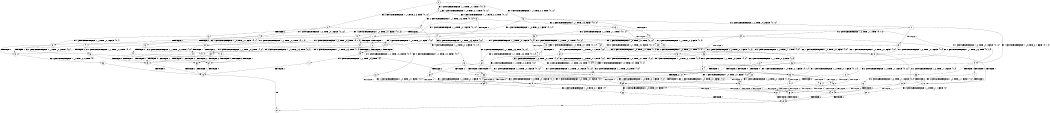 digraph BCG {
size = "7, 10.5";
center = TRUE;
node [shape = circle];
0 [peripheries = 2];
0 -> 1 [label = "EX !1 !ATOMIC_EXCH_BRANCH (1, +0, TRUE, +0, 1, TRUE) !{0, 1, 2}"];
0 -> 2 [label = "EX !2 !ATOMIC_EXCH_BRANCH (1, +1, TRUE, +0, 3, TRUE) !{0, 1, 2}"];
0 -> 3 [label = "EX !0 !ATOMIC_EXCH_BRANCH (1, +1, TRUE, +0, 2, TRUE) !{0, 1, 2}"];
1 -> 4 [label = "EX !2 !ATOMIC_EXCH_BRANCH (1, +1, TRUE, +0, 3, TRUE) !{0, 1, 2}"];
1 -> 5 [label = "EX !0 !ATOMIC_EXCH_BRANCH (1, +1, TRUE, +0, 2, TRUE) !{0, 1, 2}"];
1 -> 1 [label = "EX !1 !ATOMIC_EXCH_BRANCH (1, +0, TRUE, +0, 1, TRUE) !{0, 1, 2}"];
2 -> 6 [label = "TERMINATE !2"];
2 -> 7 [label = "EX !1 !ATOMIC_EXCH_BRANCH (1, +0, TRUE, +0, 1, FALSE) !{0, 1, 2}"];
2 -> 8 [label = "EX !0 !ATOMIC_EXCH_BRANCH (1, +1, TRUE, +0, 2, FALSE) !{0, 1, 2}"];
3 -> 9 [label = "TERMINATE !0"];
3 -> 10 [label = "EX !1 !ATOMIC_EXCH_BRANCH (1, +0, TRUE, +0, 1, FALSE) !{0, 1, 2}"];
3 -> 11 [label = "EX !2 !ATOMIC_EXCH_BRANCH (1, +1, TRUE, +0, 3, FALSE) !{0, 1, 2}"];
4 -> 12 [label = "TERMINATE !2"];
4 -> 13 [label = "EX !0 !ATOMIC_EXCH_BRANCH (1, +1, TRUE, +0, 2, FALSE) !{0, 1, 2}"];
4 -> 7 [label = "EX !1 !ATOMIC_EXCH_BRANCH (1, +0, TRUE, +0, 1, FALSE) !{0, 1, 2}"];
5 -> 14 [label = "TERMINATE !0"];
5 -> 15 [label = "EX !2 !ATOMIC_EXCH_BRANCH (1, +1, TRUE, +0, 3, FALSE) !{0, 1, 2}"];
5 -> 10 [label = "EX !1 !ATOMIC_EXCH_BRANCH (1, +0, TRUE, +0, 1, FALSE) !{0, 1, 2}"];
6 -> 16 [label = "EX !1 !ATOMIC_EXCH_BRANCH (1, +0, TRUE, +0, 1, FALSE) !{0, 1}"];
6 -> 17 [label = "EX !0 !ATOMIC_EXCH_BRANCH (1, +1, TRUE, +0, 2, FALSE) !{0, 1}"];
7 -> 18 [label = "TERMINATE !1"];
7 -> 19 [label = "TERMINATE !2"];
7 -> 20 [label = "EX !0 !ATOMIC_EXCH_BRANCH (1, +1, TRUE, +0, 2, TRUE) !{0, 1, 2}"];
8 -> 21 [label = "TERMINATE !2"];
8 -> 22 [label = "TERMINATE !0"];
8 -> 23 [label = "EX !1 !ATOMIC_EXCH_BRANCH (1, +0, TRUE, +0, 1, FALSE) !{0, 1, 2}"];
9 -> 24 [label = "EX !1 !ATOMIC_EXCH_BRANCH (1, +0, TRUE, +0, 1, FALSE) !{1, 2}"];
9 -> 25 [label = "EX !2 !ATOMIC_EXCH_BRANCH (1, +1, TRUE, +0, 3, FALSE) !{1, 2}"];
10 -> 26 [label = "TERMINATE !1"];
10 -> 27 [label = "TERMINATE !0"];
10 -> 20 [label = "EX !2 !ATOMIC_EXCH_BRANCH (1, +1, TRUE, +0, 3, TRUE) !{0, 1, 2}"];
11 -> 28 [label = "TERMINATE !0"];
11 -> 29 [label = "EX !1 !ATOMIC_EXCH_BRANCH (1, +0, TRUE, +0, 1, FALSE) !{0, 1, 2}"];
11 -> 30 [label = "EX !2 !ATOMIC_EXCH_BRANCH (1, +0, TRUE, +1, 1, TRUE) !{0, 1, 2}"];
12 -> 31 [label = "EX !0 !ATOMIC_EXCH_BRANCH (1, +1, TRUE, +0, 2, FALSE) !{0, 1}"];
12 -> 16 [label = "EX !1 !ATOMIC_EXCH_BRANCH (1, +0, TRUE, +0, 1, FALSE) !{0, 1}"];
13 -> 32 [label = "TERMINATE !2"];
13 -> 33 [label = "TERMINATE !0"];
13 -> 23 [label = "EX !1 !ATOMIC_EXCH_BRANCH (1, +0, TRUE, +0, 1, FALSE) !{0, 1, 2}"];
14 -> 34 [label = "EX !2 !ATOMIC_EXCH_BRANCH (1, +1, TRUE, +0, 3, FALSE) !{1, 2}"];
14 -> 24 [label = "EX !1 !ATOMIC_EXCH_BRANCH (1, +0, TRUE, +0, 1, FALSE) !{1, 2}"];
15 -> 35 [label = "TERMINATE !0"];
15 -> 36 [label = "EX !2 !ATOMIC_EXCH_BRANCH (1, +0, TRUE, +1, 1, TRUE) !{0, 1, 2}"];
15 -> 29 [label = "EX !1 !ATOMIC_EXCH_BRANCH (1, +0, TRUE, +0, 1, FALSE) !{0, 1, 2}"];
16 -> 37 [label = "TERMINATE !1"];
16 -> 38 [label = "EX !0 !ATOMIC_EXCH_BRANCH (1, +1, TRUE, +0, 2, TRUE) !{0, 1}"];
17 -> 39 [label = "TERMINATE !0"];
17 -> 40 [label = "EX !1 !ATOMIC_EXCH_BRANCH (1, +0, TRUE, +0, 1, FALSE) !{0, 1}"];
18 -> 37 [label = "TERMINATE !2"];
18 -> 41 [label = "EX !0 !ATOMIC_EXCH_BRANCH (1, +1, TRUE, +0, 2, TRUE) !{0, 2}"];
19 -> 37 [label = "TERMINATE !1"];
19 -> 38 [label = "EX !0 !ATOMIC_EXCH_BRANCH (1, +1, TRUE, +0, 2, TRUE) !{0, 1}"];
20 -> 42 [label = "TERMINATE !1"];
20 -> 43 [label = "TERMINATE !2"];
20 -> 44 [label = "TERMINATE !0"];
21 -> 39 [label = "TERMINATE !0"];
21 -> 40 [label = "EX !1 !ATOMIC_EXCH_BRANCH (1, +0, TRUE, +0, 1, FALSE) !{0, 1}"];
22 -> 39 [label = "TERMINATE !2"];
22 -> 45 [label = "EX !1 !ATOMIC_EXCH_BRANCH (1, +0, TRUE, +0, 1, FALSE) !{1, 2}"];
23 -> 46 [label = "TERMINATE !1"];
23 -> 47 [label = "TERMINATE !2"];
23 -> 48 [label = "TERMINATE !0"];
24 -> 49 [label = "TERMINATE !1"];
24 -> 50 [label = "EX !2 !ATOMIC_EXCH_BRANCH (1, +1, TRUE, +0, 3, TRUE) !{1, 2}"];
25 -> 51 [label = "EX !1 !ATOMIC_EXCH_BRANCH (1, +0, TRUE, +0, 1, FALSE) !{1, 2}"];
25 -> 52 [label = "EX !2 !ATOMIC_EXCH_BRANCH (1, +0, TRUE, +1, 1, TRUE) !{1, 2}"];
26 -> 49 [label = "TERMINATE !0"];
26 -> 41 [label = "EX !2 !ATOMIC_EXCH_BRANCH (1, +1, TRUE, +0, 3, TRUE) !{0, 2}"];
27 -> 49 [label = "TERMINATE !1"];
27 -> 50 [label = "EX !2 !ATOMIC_EXCH_BRANCH (1, +1, TRUE, +0, 3, TRUE) !{1, 2}"];
28 -> 51 [label = "EX !1 !ATOMIC_EXCH_BRANCH (1, +0, TRUE, +0, 1, FALSE) !{1, 2}"];
28 -> 52 [label = "EX !2 !ATOMIC_EXCH_BRANCH (1, +0, TRUE, +1, 1, TRUE) !{1, 2}"];
29 -> 53 [label = "TERMINATE !1"];
29 -> 54 [label = "TERMINATE !0"];
29 -> 55 [label = "EX !2 !ATOMIC_EXCH_BRANCH (1, +0, TRUE, +1, 1, FALSE) !{0, 1, 2}"];
30 -> 56 [label = "TERMINATE !0"];
30 -> 57 [label = "EX !1 !ATOMIC_EXCH_BRANCH (1, +0, TRUE, +0, 1, TRUE) !{0, 1, 2}"];
30 -> 58 [label = "EX !2 !ATOMIC_EXCH_BRANCH (1, +1, TRUE, +0, 3, TRUE) !{0, 1, 2}"];
31 -> 59 [label = "TERMINATE !0"];
31 -> 40 [label = "EX !1 !ATOMIC_EXCH_BRANCH (1, +0, TRUE, +0, 1, FALSE) !{0, 1}"];
32 -> 59 [label = "TERMINATE !0"];
32 -> 40 [label = "EX !1 !ATOMIC_EXCH_BRANCH (1, +0, TRUE, +0, 1, FALSE) !{0, 1}"];
33 -> 59 [label = "TERMINATE !2"];
33 -> 45 [label = "EX !1 !ATOMIC_EXCH_BRANCH (1, +0, TRUE, +0, 1, FALSE) !{1, 2}"];
34 -> 60 [label = "EX !2 !ATOMIC_EXCH_BRANCH (1, +0, TRUE, +1, 1, TRUE) !{1, 2}"];
34 -> 51 [label = "EX !1 !ATOMIC_EXCH_BRANCH (1, +0, TRUE, +0, 1, FALSE) !{1, 2}"];
35 -> 60 [label = "EX !2 !ATOMIC_EXCH_BRANCH (1, +0, TRUE, +1, 1, TRUE) !{1, 2}"];
35 -> 51 [label = "EX !1 !ATOMIC_EXCH_BRANCH (1, +0, TRUE, +0, 1, FALSE) !{1, 2}"];
36 -> 61 [label = "TERMINATE !0"];
36 -> 62 [label = "EX !2 !ATOMIC_EXCH_BRANCH (1, +1, TRUE, +0, 3, TRUE) !{0, 1, 2}"];
36 -> 57 [label = "EX !1 !ATOMIC_EXCH_BRANCH (1, +0, TRUE, +0, 1, TRUE) !{0, 1, 2}"];
37 -> 63 [label = "EX !0 !ATOMIC_EXCH_BRANCH (1, +1, TRUE, +0, 2, TRUE) !{0}"];
38 -> 64 [label = "TERMINATE !1"];
38 -> 65 [label = "TERMINATE !0"];
39 -> 66 [label = "EX !1 !ATOMIC_EXCH_BRANCH (1, +0, TRUE, +0, 1, FALSE) !{1}"];
40 -> 67 [label = "TERMINATE !1"];
40 -> 68 [label = "TERMINATE !0"];
41 -> 64 [label = "TERMINATE !2"];
41 -> 69 [label = "TERMINATE !0"];
42 -> 64 [label = "TERMINATE !2"];
42 -> 69 [label = "TERMINATE !0"];
43 -> 64 [label = "TERMINATE !1"];
43 -> 65 [label = "TERMINATE !0"];
44 -> 69 [label = "TERMINATE !1"];
44 -> 65 [label = "TERMINATE !2"];
45 -> 70 [label = "TERMINATE !1"];
45 -> 68 [label = "TERMINATE !2"];
46 -> 67 [label = "TERMINATE !2"];
46 -> 70 [label = "TERMINATE !0"];
47 -> 67 [label = "TERMINATE !1"];
47 -> 68 [label = "TERMINATE !0"];
48 -> 70 [label = "TERMINATE !1"];
48 -> 68 [label = "TERMINATE !2"];
49 -> 71 [label = "EX !2 !ATOMIC_EXCH_BRANCH (1, +1, TRUE, +0, 3, TRUE) !{2}"];
50 -> 69 [label = "TERMINATE !1"];
50 -> 65 [label = "TERMINATE !2"];
51 -> 72 [label = "TERMINATE !1"];
51 -> 73 [label = "EX !2 !ATOMIC_EXCH_BRANCH (1, +0, TRUE, +1, 1, FALSE) !{1, 2}"];
52 -> 74 [label = "EX !1 !ATOMIC_EXCH_BRANCH (1, +0, TRUE, +0, 1, TRUE) !{1, 2}"];
52 -> 75 [label = "EX !2 !ATOMIC_EXCH_BRANCH (1, +1, TRUE, +0, 3, TRUE) !{1, 2}"];
53 -> 72 [label = "TERMINATE !0"];
53 -> 76 [label = "EX !2 !ATOMIC_EXCH_BRANCH (1, +0, TRUE, +1, 1, FALSE) !{0, 2}"];
54 -> 72 [label = "TERMINATE !1"];
54 -> 73 [label = "EX !2 !ATOMIC_EXCH_BRANCH (1, +0, TRUE, +1, 1, FALSE) !{1, 2}"];
55 -> 46 [label = "TERMINATE !1"];
55 -> 47 [label = "TERMINATE !2"];
55 -> 48 [label = "TERMINATE !0"];
56 -> 74 [label = "EX !1 !ATOMIC_EXCH_BRANCH (1, +0, TRUE, +0, 1, TRUE) !{1, 2}"];
56 -> 75 [label = "EX !2 !ATOMIC_EXCH_BRANCH (1, +1, TRUE, +0, 3, TRUE) !{1, 2}"];
57 -> 61 [label = "TERMINATE !0"];
57 -> 62 [label = "EX !2 !ATOMIC_EXCH_BRANCH (1, +1, TRUE, +0, 3, TRUE) !{0, 1, 2}"];
57 -> 57 [label = "EX !1 !ATOMIC_EXCH_BRANCH (1, +0, TRUE, +0, 1, TRUE) !{0, 1, 2}"];
58 -> 21 [label = "TERMINATE !2"];
58 -> 22 [label = "TERMINATE !0"];
58 -> 23 [label = "EX !1 !ATOMIC_EXCH_BRANCH (1, +0, TRUE, +0, 1, FALSE) !{0, 1, 2}"];
59 -> 66 [label = "EX !1 !ATOMIC_EXCH_BRANCH (1, +0, TRUE, +0, 1, FALSE) !{1}"];
60 -> 77 [label = "EX !2 !ATOMIC_EXCH_BRANCH (1, +1, TRUE, +0, 3, TRUE) !{1, 2}"];
60 -> 74 [label = "EX !1 !ATOMIC_EXCH_BRANCH (1, +0, TRUE, +0, 1, TRUE) !{1, 2}"];
61 -> 77 [label = "EX !2 !ATOMIC_EXCH_BRANCH (1, +1, TRUE, +0, 3, TRUE) !{1, 2}"];
61 -> 74 [label = "EX !1 !ATOMIC_EXCH_BRANCH (1, +0, TRUE, +0, 1, TRUE) !{1, 2}"];
62 -> 32 [label = "TERMINATE !2"];
62 -> 33 [label = "TERMINATE !0"];
62 -> 23 [label = "EX !1 !ATOMIC_EXCH_BRANCH (1, +0, TRUE, +0, 1, FALSE) !{0, 1, 2}"];
63 -> 78 [label = "TERMINATE !0"];
64 -> 78 [label = "TERMINATE !0"];
65 -> 78 [label = "TERMINATE !1"];
66 -> 79 [label = "TERMINATE !1"];
67 -> 79 [label = "TERMINATE !0"];
68 -> 79 [label = "TERMINATE !1"];
69 -> 78 [label = "TERMINATE !2"];
70 -> 79 [label = "TERMINATE !2"];
71 -> 78 [label = "TERMINATE !2"];
72 -> 80 [label = "EX !2 !ATOMIC_EXCH_BRANCH (1, +0, TRUE, +1, 1, FALSE) !{2}"];
73 -> 70 [label = "TERMINATE !1"];
73 -> 68 [label = "TERMINATE !2"];
74 -> 77 [label = "EX !2 !ATOMIC_EXCH_BRANCH (1, +1, TRUE, +0, 3, TRUE) !{1, 2}"];
74 -> 74 [label = "EX !1 !ATOMIC_EXCH_BRANCH (1, +0, TRUE, +0, 1, TRUE) !{1, 2}"];
75 -> 39 [label = "TERMINATE !2"];
75 -> 45 [label = "EX !1 !ATOMIC_EXCH_BRANCH (1, +0, TRUE, +0, 1, FALSE) !{1, 2}"];
76 -> 67 [label = "TERMINATE !2"];
76 -> 70 [label = "TERMINATE !0"];
77 -> 59 [label = "TERMINATE !2"];
77 -> 45 [label = "EX !1 !ATOMIC_EXCH_BRANCH (1, +0, TRUE, +0, 1, FALSE) !{1, 2}"];
78 -> 81 [label = "exit"];
79 -> 81 [label = "exit"];
80 -> 79 [label = "TERMINATE !2"];
}

